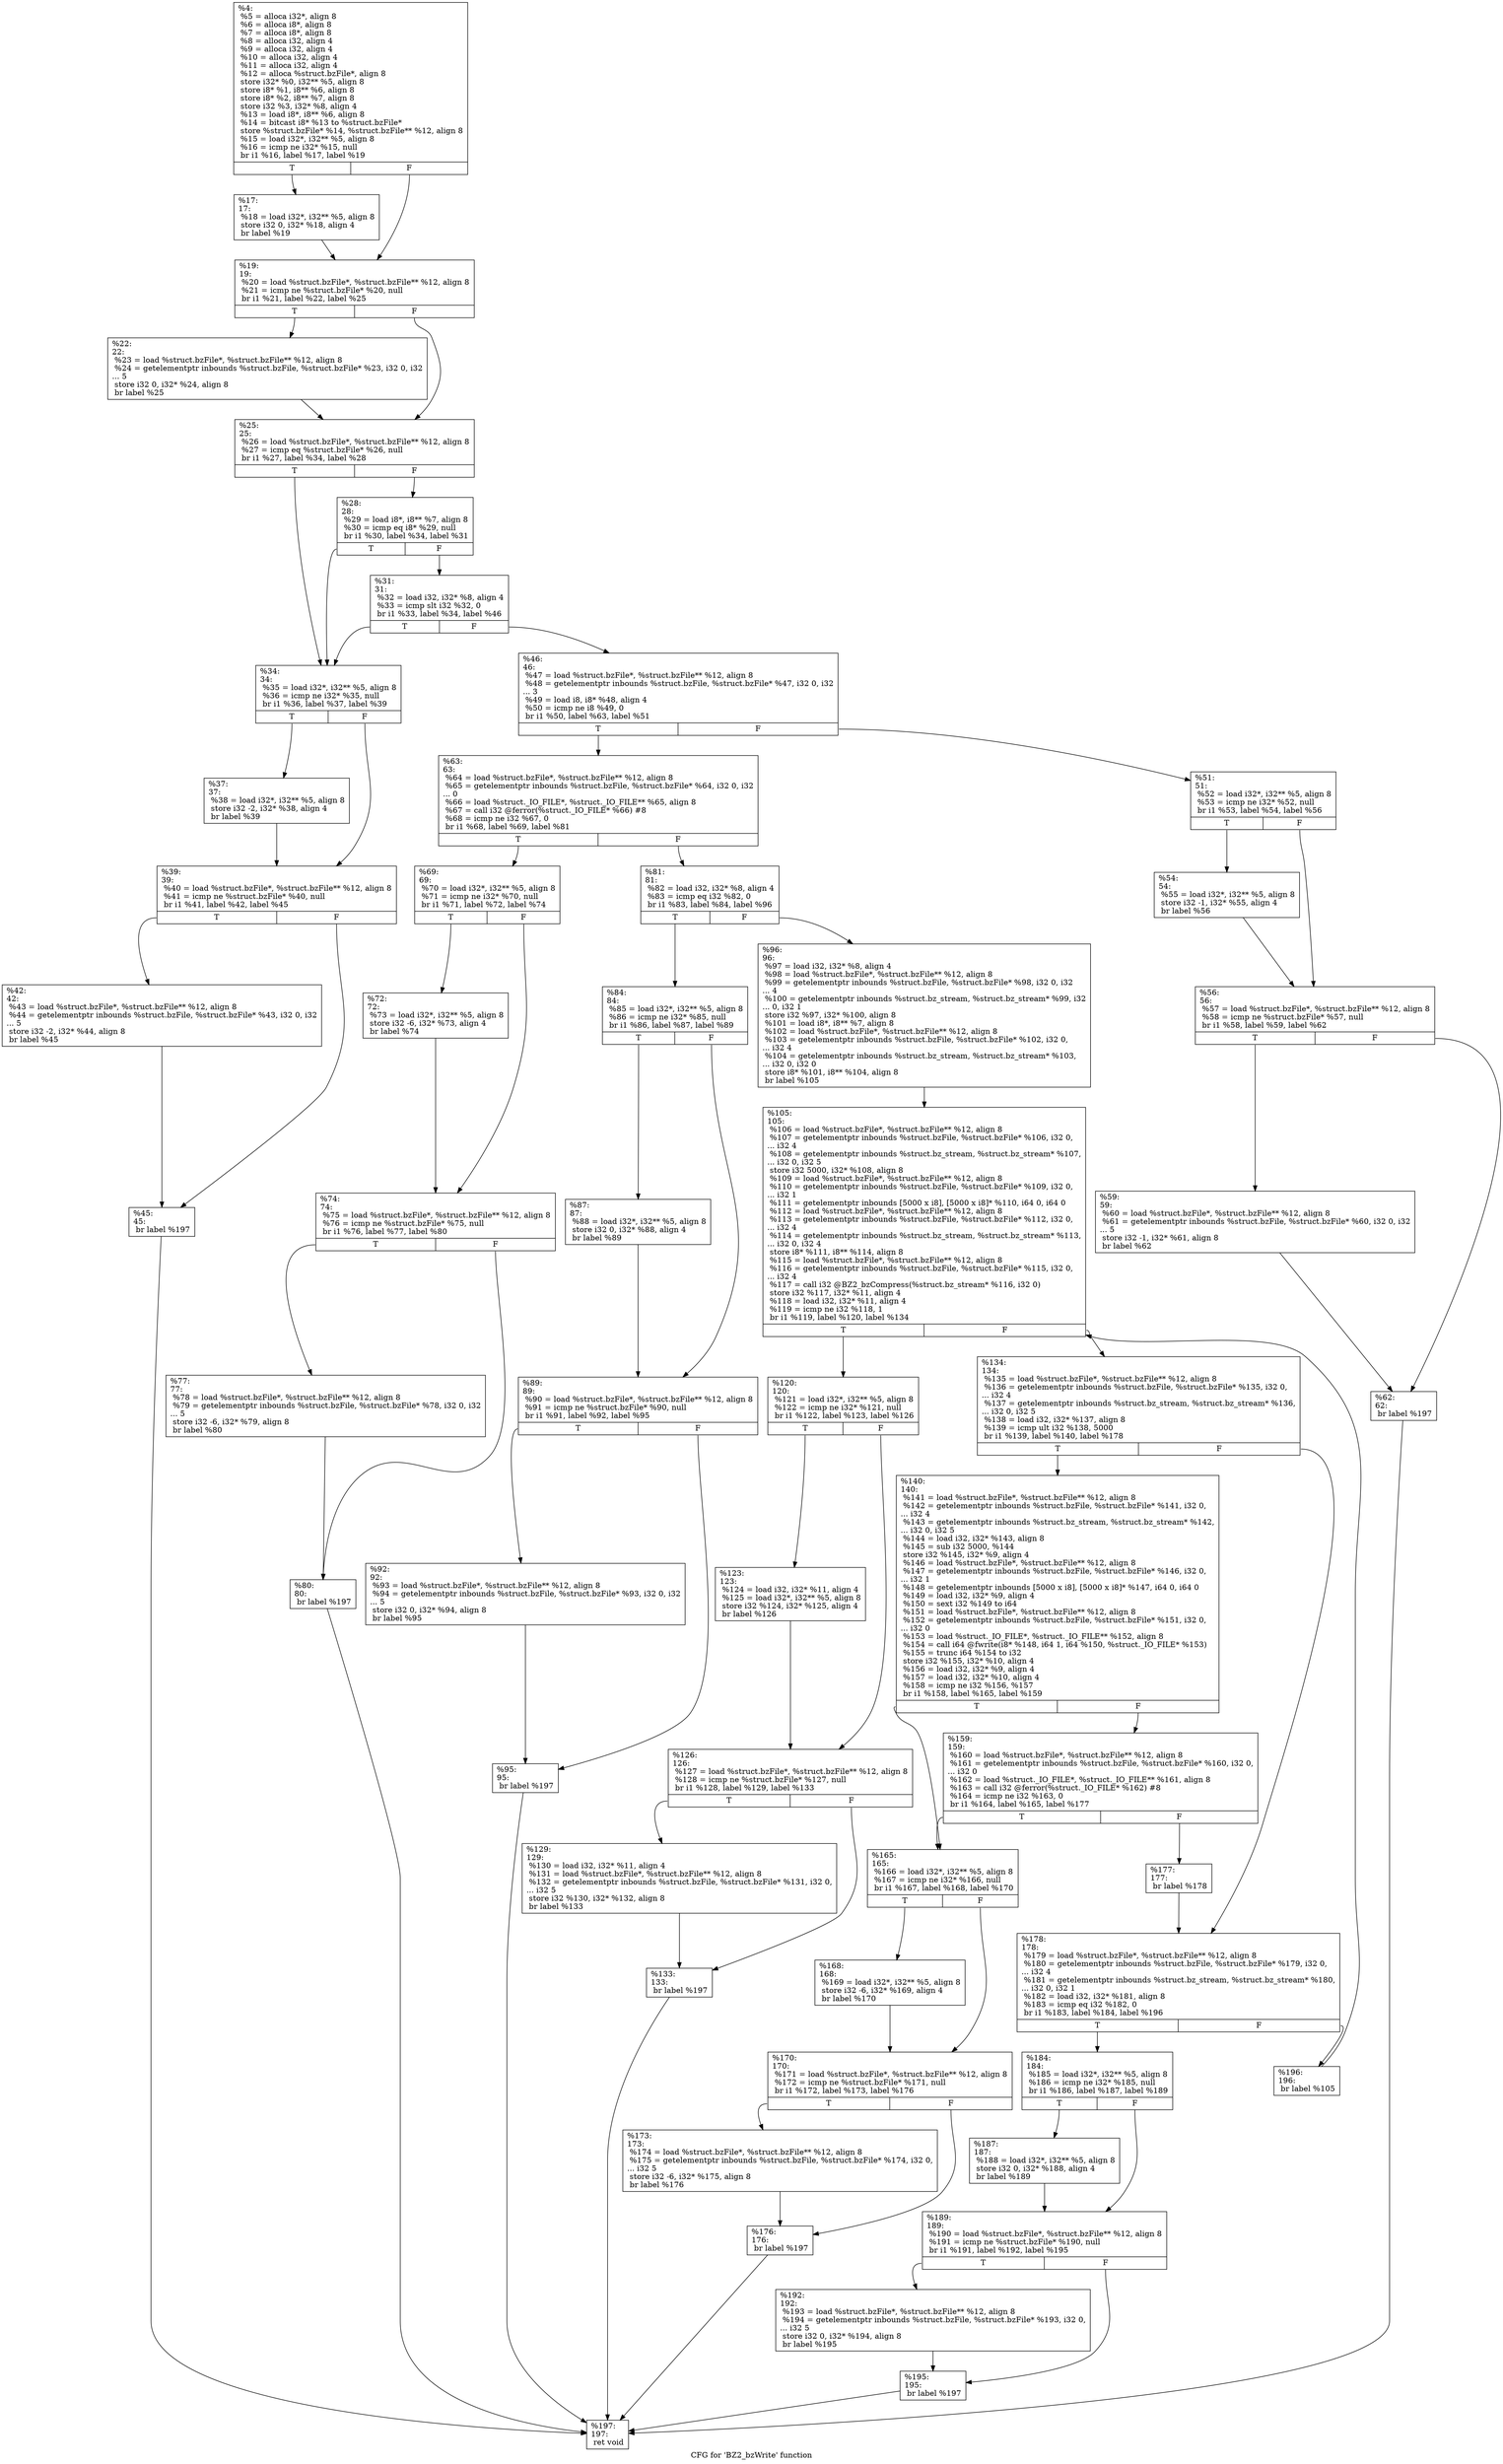 digraph "CFG for 'BZ2_bzWrite' function" {
	label="CFG for 'BZ2_bzWrite' function";

	Node0xc765e0 [shape=record,label="{%4:\l  %5 = alloca i32*, align 8\l  %6 = alloca i8*, align 8\l  %7 = alloca i8*, align 8\l  %8 = alloca i32, align 4\l  %9 = alloca i32, align 4\l  %10 = alloca i32, align 4\l  %11 = alloca i32, align 4\l  %12 = alloca %struct.bzFile*, align 8\l  store i32* %0, i32** %5, align 8\l  store i8* %1, i8** %6, align 8\l  store i8* %2, i8** %7, align 8\l  store i32 %3, i32* %8, align 4\l  %13 = load i8*, i8** %6, align 8\l  %14 = bitcast i8* %13 to %struct.bzFile*\l  store %struct.bzFile* %14, %struct.bzFile** %12, align 8\l  %15 = load i32*, i32** %5, align 8\l  %16 = icmp ne i32* %15, null\l  br i1 %16, label %17, label %19\l|{<s0>T|<s1>F}}"];
	Node0xc765e0:s0 -> Node0xc76630;
	Node0xc765e0:s1 -> Node0xc781a0;
	Node0xc76630 [shape=record,label="{%17:\l17:                                               \l  %18 = load i32*, i32** %5, align 8\l  store i32 0, i32* %18, align 4\l  br label %19\l}"];
	Node0xc76630 -> Node0xc781a0;
	Node0xc781a0 [shape=record,label="{%19:\l19:                                               \l  %20 = load %struct.bzFile*, %struct.bzFile** %12, align 8\l  %21 = icmp ne %struct.bzFile* %20, null\l  br i1 %21, label %22, label %25\l|{<s0>T|<s1>F}}"];
	Node0xc781a0:s0 -> Node0xc78400;
	Node0xc781a0:s1 -> Node0xc78450;
	Node0xc78400 [shape=record,label="{%22:\l22:                                               \l  %23 = load %struct.bzFile*, %struct.bzFile** %12, align 8\l  %24 = getelementptr inbounds %struct.bzFile, %struct.bzFile* %23, i32 0, i32\l... 5\l  store i32 0, i32* %24, align 8\l  br label %25\l}"];
	Node0xc78400 -> Node0xc78450;
	Node0xc78450 [shape=record,label="{%25:\l25:                                               \l  %26 = load %struct.bzFile*, %struct.bzFile** %12, align 8\l  %27 = icmp eq %struct.bzFile* %26, null\l  br i1 %27, label %34, label %28\l|{<s0>T|<s1>F}}"];
	Node0xc78450:s0 -> Node0xc787e0;
	Node0xc78450:s1 -> Node0xc78830;
	Node0xc78830 [shape=record,label="{%28:\l28:                                               \l  %29 = load i8*, i8** %7, align 8\l  %30 = icmp eq i8* %29, null\l  br i1 %30, label %34, label %31\l|{<s0>T|<s1>F}}"];
	Node0xc78830:s0 -> Node0xc787e0;
	Node0xc78830:s1 -> Node0xc789e0;
	Node0xc789e0 [shape=record,label="{%31:\l31:                                               \l  %32 = load i32, i32* %8, align 4\l  %33 = icmp slt i32 %32, 0\l  br i1 %33, label %34, label %46\l|{<s0>T|<s1>F}}"];
	Node0xc789e0:s0 -> Node0xc787e0;
	Node0xc789e0:s1 -> Node0xc78b90;
	Node0xc787e0 [shape=record,label="{%34:\l34:                                               \l  %35 = load i32*, i32** %5, align 8\l  %36 = icmp ne i32* %35, null\l  br i1 %36, label %37, label %39\l|{<s0>T|<s1>F}}"];
	Node0xc787e0:s0 -> Node0xc78d40;
	Node0xc787e0:s1 -> Node0xc78d90;
	Node0xc78d40 [shape=record,label="{%37:\l37:                                               \l  %38 = load i32*, i32** %5, align 8\l  store i32 -2, i32* %38, align 4\l  br label %39\l}"];
	Node0xc78d40 -> Node0xc78d90;
	Node0xc78d90 [shape=record,label="{%39:\l39:                                               \l  %40 = load %struct.bzFile*, %struct.bzFile** %12, align 8\l  %41 = icmp ne %struct.bzFile* %40, null\l  br i1 %41, label %42, label %45\l|{<s0>T|<s1>F}}"];
	Node0xc78d90:s0 -> Node0xc79080;
	Node0xc78d90:s1 -> Node0xc790d0;
	Node0xc79080 [shape=record,label="{%42:\l42:                                               \l  %43 = load %struct.bzFile*, %struct.bzFile** %12, align 8\l  %44 = getelementptr inbounds %struct.bzFile, %struct.bzFile* %43, i32 0, i32\l... 5\l  store i32 -2, i32* %44, align 8\l  br label %45\l}"];
	Node0xc79080 -> Node0xc790d0;
	Node0xc790d0 [shape=record,label="{%45:\l45:                                               \l  br label %197\l}"];
	Node0xc790d0 -> Node0xc79390;
	Node0xc78b90 [shape=record,label="{%46:\l46:                                               \l  %47 = load %struct.bzFile*, %struct.bzFile** %12, align 8\l  %48 = getelementptr inbounds %struct.bzFile, %struct.bzFile* %47, i32 0, i32\l... 3\l  %49 = load i8, i8* %48, align 4\l  %50 = icmp ne i8 %49, 0\l  br i1 %50, label %63, label %51\l|{<s0>T|<s1>F}}"];
	Node0xc78b90:s0 -> Node0xc79610;
	Node0xc78b90:s1 -> Node0xc79660;
	Node0xc79660 [shape=record,label="{%51:\l51:                                               \l  %52 = load i32*, i32** %5, align 8\l  %53 = icmp ne i32* %52, null\l  br i1 %53, label %54, label %56\l|{<s0>T|<s1>F}}"];
	Node0xc79660:s0 -> Node0xc79810;
	Node0xc79660:s1 -> Node0xc79860;
	Node0xc79810 [shape=record,label="{%54:\l54:                                               \l  %55 = load i32*, i32** %5, align 8\l  store i32 -1, i32* %55, align 4\l  br label %56\l}"];
	Node0xc79810 -> Node0xc79860;
	Node0xc79860 [shape=record,label="{%56:\l56:                                               \l  %57 = load %struct.bzFile*, %struct.bzFile** %12, align 8\l  %58 = icmp ne %struct.bzFile* %57, null\l  br i1 %58, label %59, label %62\l|{<s0>T|<s1>F}}"];
	Node0xc79860:s0 -> Node0xc79b50;
	Node0xc79860:s1 -> Node0xc79ba0;
	Node0xc79b50 [shape=record,label="{%59:\l59:                                               \l  %60 = load %struct.bzFile*, %struct.bzFile** %12, align 8\l  %61 = getelementptr inbounds %struct.bzFile, %struct.bzFile* %60, i32 0, i32\l... 5\l  store i32 -1, i32* %61, align 8\l  br label %62\l}"];
	Node0xc79b50 -> Node0xc79ba0;
	Node0xc79ba0 [shape=record,label="{%62:\l62:                                               \l  br label %197\l}"];
	Node0xc79ba0 -> Node0xc79390;
	Node0xc79610 [shape=record,label="{%63:\l63:                                               \l  %64 = load %struct.bzFile*, %struct.bzFile** %12, align 8\l  %65 = getelementptr inbounds %struct.bzFile, %struct.bzFile* %64, i32 0, i32\l... 0\l  %66 = load %struct._IO_FILE*, %struct._IO_FILE** %65, align 8\l  %67 = call i32 @ferror(%struct._IO_FILE* %66) #8\l  %68 = icmp ne i32 %67, 0\l  br i1 %68, label %69, label %81\l|{<s0>T|<s1>F}}"];
	Node0xc79610:s0 -> Node0xc7a160;
	Node0xc79610:s1 -> Node0xc7a1b0;
	Node0xc7a160 [shape=record,label="{%69:\l69:                                               \l  %70 = load i32*, i32** %5, align 8\l  %71 = icmp ne i32* %70, null\l  br i1 %71, label %72, label %74\l|{<s0>T|<s1>F}}"];
	Node0xc7a160:s0 -> Node0xc7a360;
	Node0xc7a160:s1 -> Node0xc7a3b0;
	Node0xc7a360 [shape=record,label="{%72:\l72:                                               \l  %73 = load i32*, i32** %5, align 8\l  store i32 -6, i32* %73, align 4\l  br label %74\l}"];
	Node0xc7a360 -> Node0xc7a3b0;
	Node0xc7a3b0 [shape=record,label="{%74:\l74:                                               \l  %75 = load %struct.bzFile*, %struct.bzFile** %12, align 8\l  %76 = icmp ne %struct.bzFile* %75, null\l  br i1 %76, label %77, label %80\l|{<s0>T|<s1>F}}"];
	Node0xc7a3b0:s0 -> Node0xc7a6a0;
	Node0xc7a3b0:s1 -> Node0xc7a6f0;
	Node0xc7a6a0 [shape=record,label="{%77:\l77:                                               \l  %78 = load %struct.bzFile*, %struct.bzFile** %12, align 8\l  %79 = getelementptr inbounds %struct.bzFile, %struct.bzFile* %78, i32 0, i32\l... 5\l  store i32 -6, i32* %79, align 8\l  br label %80\l}"];
	Node0xc7a6a0 -> Node0xc7a6f0;
	Node0xc7a6f0 [shape=record,label="{%80:\l80:                                               \l  br label %197\l}"];
	Node0xc7a6f0 -> Node0xc79390;
	Node0xc7a1b0 [shape=record,label="{%81:\l81:                                               \l  %82 = load i32, i32* %8, align 4\l  %83 = icmp eq i32 %82, 0\l  br i1 %83, label %84, label %96\l|{<s0>T|<s1>F}}"];
	Node0xc7a1b0:s0 -> Node0xc7aae0;
	Node0xc7a1b0:s1 -> Node0xc7ab30;
	Node0xc7aae0 [shape=record,label="{%84:\l84:                                               \l  %85 = load i32*, i32** %5, align 8\l  %86 = icmp ne i32* %85, null\l  br i1 %86, label %87, label %89\l|{<s0>T|<s1>F}}"];
	Node0xc7aae0:s0 -> Node0xc7ace0;
	Node0xc7aae0:s1 -> Node0xc7ad30;
	Node0xc7ace0 [shape=record,label="{%87:\l87:                                               \l  %88 = load i32*, i32** %5, align 8\l  store i32 0, i32* %88, align 4\l  br label %89\l}"];
	Node0xc7ace0 -> Node0xc7ad30;
	Node0xc7ad30 [shape=record,label="{%89:\l89:                                               \l  %90 = load %struct.bzFile*, %struct.bzFile** %12, align 8\l  %91 = icmp ne %struct.bzFile* %90, null\l  br i1 %91, label %92, label %95\l|{<s0>T|<s1>F}}"];
	Node0xc7ad30:s0 -> Node0xc7b020;
	Node0xc7ad30:s1 -> Node0xc7b070;
	Node0xc7b020 [shape=record,label="{%92:\l92:                                               \l  %93 = load %struct.bzFile*, %struct.bzFile** %12, align 8\l  %94 = getelementptr inbounds %struct.bzFile, %struct.bzFile* %93, i32 0, i32\l... 5\l  store i32 0, i32* %94, align 8\l  br label %95\l}"];
	Node0xc7b020 -> Node0xc7b070;
	Node0xc7b070 [shape=record,label="{%95:\l95:                                               \l  br label %197\l}"];
	Node0xc7b070 -> Node0xc79390;
	Node0xc7ab30 [shape=record,label="{%96:\l96:                                               \l  %97 = load i32, i32* %8, align 4\l  %98 = load %struct.bzFile*, %struct.bzFile** %12, align 8\l  %99 = getelementptr inbounds %struct.bzFile, %struct.bzFile* %98, i32 0, i32\l... 4\l  %100 = getelementptr inbounds %struct.bz_stream, %struct.bz_stream* %99, i32\l... 0, i32 1\l  store i32 %97, i32* %100, align 8\l  %101 = load i8*, i8** %7, align 8\l  %102 = load %struct.bzFile*, %struct.bzFile** %12, align 8\l  %103 = getelementptr inbounds %struct.bzFile, %struct.bzFile* %102, i32 0,\l... i32 4\l  %104 = getelementptr inbounds %struct.bz_stream, %struct.bz_stream* %103,\l... i32 0, i32 0\l  store i8* %101, i8** %104, align 8\l  br label %105\l}"];
	Node0xc7ab30 -> Node0xc7b890;
	Node0xc7b890 [shape=record,label="{%105:\l105:                                              \l  %106 = load %struct.bzFile*, %struct.bzFile** %12, align 8\l  %107 = getelementptr inbounds %struct.bzFile, %struct.bzFile* %106, i32 0,\l... i32 4\l  %108 = getelementptr inbounds %struct.bz_stream, %struct.bz_stream* %107,\l... i32 0, i32 5\l  store i32 5000, i32* %108, align 8\l  %109 = load %struct.bzFile*, %struct.bzFile** %12, align 8\l  %110 = getelementptr inbounds %struct.bzFile, %struct.bzFile* %109, i32 0,\l... i32 1\l  %111 = getelementptr inbounds [5000 x i8], [5000 x i8]* %110, i64 0, i64 0\l  %112 = load %struct.bzFile*, %struct.bzFile** %12, align 8\l  %113 = getelementptr inbounds %struct.bzFile, %struct.bzFile* %112, i32 0,\l... i32 4\l  %114 = getelementptr inbounds %struct.bz_stream, %struct.bz_stream* %113,\l... i32 0, i32 4\l  store i8* %111, i8** %114, align 8\l  %115 = load %struct.bzFile*, %struct.bzFile** %12, align 8\l  %116 = getelementptr inbounds %struct.bzFile, %struct.bzFile* %115, i32 0,\l... i32 4\l  %117 = call i32 @BZ2_bzCompress(%struct.bz_stream* %116, i32 0)\l  store i32 %117, i32* %11, align 4\l  %118 = load i32, i32* %11, align 4\l  %119 = icmp ne i32 %118, 1\l  br i1 %119, label %120, label %134\l|{<s0>T|<s1>F}}"];
	Node0xc7b890:s0 -> Node0xc7c260;
	Node0xc7b890:s1 -> Node0xc7c2b0;
	Node0xc7c260 [shape=record,label="{%120:\l120:                                              \l  %121 = load i32*, i32** %5, align 8\l  %122 = icmp ne i32* %121, null\l  br i1 %122, label %123, label %126\l|{<s0>T|<s1>F}}"];
	Node0xc7c260:s0 -> Node0xc7c460;
	Node0xc7c260:s1 -> Node0xc7c4b0;
	Node0xc7c460 [shape=record,label="{%123:\l123:                                              \l  %124 = load i32, i32* %11, align 4\l  %125 = load i32*, i32** %5, align 8\l  store i32 %124, i32* %125, align 4\l  br label %126\l}"];
	Node0xc7c460 -> Node0xc7c4b0;
	Node0xc7c4b0 [shape=record,label="{%126:\l126:                                              \l  %127 = load %struct.bzFile*, %struct.bzFile** %12, align 8\l  %128 = icmp ne %struct.bzFile* %127, null\l  br i1 %128, label %129, label %133\l|{<s0>T|<s1>F}}"];
	Node0xc7c4b0:s0 -> Node0xc7d010;
	Node0xc7c4b0:s1 -> Node0xc7d060;
	Node0xc7d010 [shape=record,label="{%129:\l129:                                              \l  %130 = load i32, i32* %11, align 4\l  %131 = load %struct.bzFile*, %struct.bzFile** %12, align 8\l  %132 = getelementptr inbounds %struct.bzFile, %struct.bzFile* %131, i32 0,\l... i32 5\l  store i32 %130, i32* %132, align 8\l  br label %133\l}"];
	Node0xc7d010 -> Node0xc7d060;
	Node0xc7d060 [shape=record,label="{%133:\l133:                                              \l  br label %197\l}"];
	Node0xc7d060 -> Node0xc79390;
	Node0xc7c2b0 [shape=record,label="{%134:\l134:                                              \l  %135 = load %struct.bzFile*, %struct.bzFile** %12, align 8\l  %136 = getelementptr inbounds %struct.bzFile, %struct.bzFile* %135, i32 0,\l... i32 4\l  %137 = getelementptr inbounds %struct.bz_stream, %struct.bz_stream* %136,\l... i32 0, i32 5\l  %138 = load i32, i32* %137, align 8\l  %139 = icmp ult i32 %138, 5000\l  br i1 %139, label %140, label %178\l|{<s0>T|<s1>F}}"];
	Node0xc7c2b0:s0 -> Node0xc7d650;
	Node0xc7c2b0:s1 -> Node0xc7d6a0;
	Node0xc7d650 [shape=record,label="{%140:\l140:                                              \l  %141 = load %struct.bzFile*, %struct.bzFile** %12, align 8\l  %142 = getelementptr inbounds %struct.bzFile, %struct.bzFile* %141, i32 0,\l... i32 4\l  %143 = getelementptr inbounds %struct.bz_stream, %struct.bz_stream* %142,\l... i32 0, i32 5\l  %144 = load i32, i32* %143, align 8\l  %145 = sub i32 5000, %144\l  store i32 %145, i32* %9, align 4\l  %146 = load %struct.bzFile*, %struct.bzFile** %12, align 8\l  %147 = getelementptr inbounds %struct.bzFile, %struct.bzFile* %146, i32 0,\l... i32 1\l  %148 = getelementptr inbounds [5000 x i8], [5000 x i8]* %147, i64 0, i64 0\l  %149 = load i32, i32* %9, align 4\l  %150 = sext i32 %149 to i64\l  %151 = load %struct.bzFile*, %struct.bzFile** %12, align 8\l  %152 = getelementptr inbounds %struct.bzFile, %struct.bzFile* %151, i32 0,\l... i32 0\l  %153 = load %struct._IO_FILE*, %struct._IO_FILE** %152, align 8\l  %154 = call i64 @fwrite(i8* %148, i64 1, i64 %150, %struct._IO_FILE* %153)\l  %155 = trunc i64 %154 to i32\l  store i32 %155, i32* %10, align 4\l  %156 = load i32, i32* %9, align 4\l  %157 = load i32, i32* %10, align 4\l  %158 = icmp ne i32 %156, %157\l  br i1 %158, label %165, label %159\l|{<s0>T|<s1>F}}"];
	Node0xc7d650:s0 -> Node0xc7e280;
	Node0xc7d650:s1 -> Node0xc7e2d0;
	Node0xc7e2d0 [shape=record,label="{%159:\l159:                                              \l  %160 = load %struct.bzFile*, %struct.bzFile** %12, align 8\l  %161 = getelementptr inbounds %struct.bzFile, %struct.bzFile* %160, i32 0,\l... i32 0\l  %162 = load %struct._IO_FILE*, %struct._IO_FILE** %161, align 8\l  %163 = call i32 @ferror(%struct._IO_FILE* %162) #8\l  %164 = icmp ne i32 %163, 0\l  br i1 %164, label %165, label %177\l|{<s0>T|<s1>F}}"];
	Node0xc7e2d0:s0 -> Node0xc7e280;
	Node0xc7e2d0:s1 -> Node0xc7e650;
	Node0xc7e280 [shape=record,label="{%165:\l165:                                              \l  %166 = load i32*, i32** %5, align 8\l  %167 = icmp ne i32* %166, null\l  br i1 %167, label %168, label %170\l|{<s0>T|<s1>F}}"];
	Node0xc7e280:s0 -> Node0xc7e800;
	Node0xc7e280:s1 -> Node0xc7e850;
	Node0xc7e800 [shape=record,label="{%168:\l168:                                              \l  %169 = load i32*, i32** %5, align 8\l  store i32 -6, i32* %169, align 4\l  br label %170\l}"];
	Node0xc7e800 -> Node0xc7e850;
	Node0xc7e850 [shape=record,label="{%170:\l170:                                              \l  %171 = load %struct.bzFile*, %struct.bzFile** %12, align 8\l  %172 = icmp ne %struct.bzFile* %171, null\l  br i1 %172, label %173, label %176\l|{<s0>T|<s1>F}}"];
	Node0xc7e850:s0 -> Node0xc7eb80;
	Node0xc7e850:s1 -> Node0xc7ebd0;
	Node0xc7eb80 [shape=record,label="{%173:\l173:                                              \l  %174 = load %struct.bzFile*, %struct.bzFile** %12, align 8\l  %175 = getelementptr inbounds %struct.bzFile, %struct.bzFile* %174, i32 0,\l... i32 5\l  store i32 -6, i32* %175, align 8\l  br label %176\l}"];
	Node0xc7eb80 -> Node0xc7ebd0;
	Node0xc7ebd0 [shape=record,label="{%176:\l176:                                              \l  br label %197\l}"];
	Node0xc7ebd0 -> Node0xc79390;
	Node0xc7e650 [shape=record,label="{%177:\l177:                                              \l  br label %178\l}"];
	Node0xc7e650 -> Node0xc7d6a0;
	Node0xc7d6a0 [shape=record,label="{%178:\l178:                                              \l  %179 = load %struct.bzFile*, %struct.bzFile** %12, align 8\l  %180 = getelementptr inbounds %struct.bzFile, %struct.bzFile* %179, i32 0,\l... i32 4\l  %181 = getelementptr inbounds %struct.bz_stream, %struct.bz_stream* %180,\l... i32 0, i32 1\l  %182 = load i32, i32* %181, align 8\l  %183 = icmp eq i32 %182, 0\l  br i1 %183, label %184, label %196\l|{<s0>T|<s1>F}}"];
	Node0xc7d6a0:s0 -> Node0xc7f1c0;
	Node0xc7d6a0:s1 -> Node0xc7f210;
	Node0xc7f1c0 [shape=record,label="{%184:\l184:                                              \l  %185 = load i32*, i32** %5, align 8\l  %186 = icmp ne i32* %185, null\l  br i1 %186, label %187, label %189\l|{<s0>T|<s1>F}}"];
	Node0xc7f1c0:s0 -> Node0xc7f3c0;
	Node0xc7f1c0:s1 -> Node0xc7f410;
	Node0xc7f3c0 [shape=record,label="{%187:\l187:                                              \l  %188 = load i32*, i32** %5, align 8\l  store i32 0, i32* %188, align 4\l  br label %189\l}"];
	Node0xc7f3c0 -> Node0xc7f410;
	Node0xc7f410 [shape=record,label="{%189:\l189:                                              \l  %190 = load %struct.bzFile*, %struct.bzFile** %12, align 8\l  %191 = icmp ne %struct.bzFile* %190, null\l  br i1 %191, label %192, label %195\l|{<s0>T|<s1>F}}"];
	Node0xc7f410:s0 -> Node0xc7f700;
	Node0xc7f410:s1 -> Node0xc7f750;
	Node0xc7f700 [shape=record,label="{%192:\l192:                                              \l  %193 = load %struct.bzFile*, %struct.bzFile** %12, align 8\l  %194 = getelementptr inbounds %struct.bzFile, %struct.bzFile* %193, i32 0,\l... i32 5\l  store i32 0, i32* %194, align 8\l  br label %195\l}"];
	Node0xc7f700 -> Node0xc7f750;
	Node0xc7f750 [shape=record,label="{%195:\l195:                                              \l  br label %197\l}"];
	Node0xc7f750 -> Node0xc79390;
	Node0xc7f210 [shape=record,label="{%196:\l196:                                              \l  br label %105\l}"];
	Node0xc7f210 -> Node0xc7b890;
	Node0xc79390 [shape=record,label="{%197:\l197:                                              \l  ret void\l}"];
}
